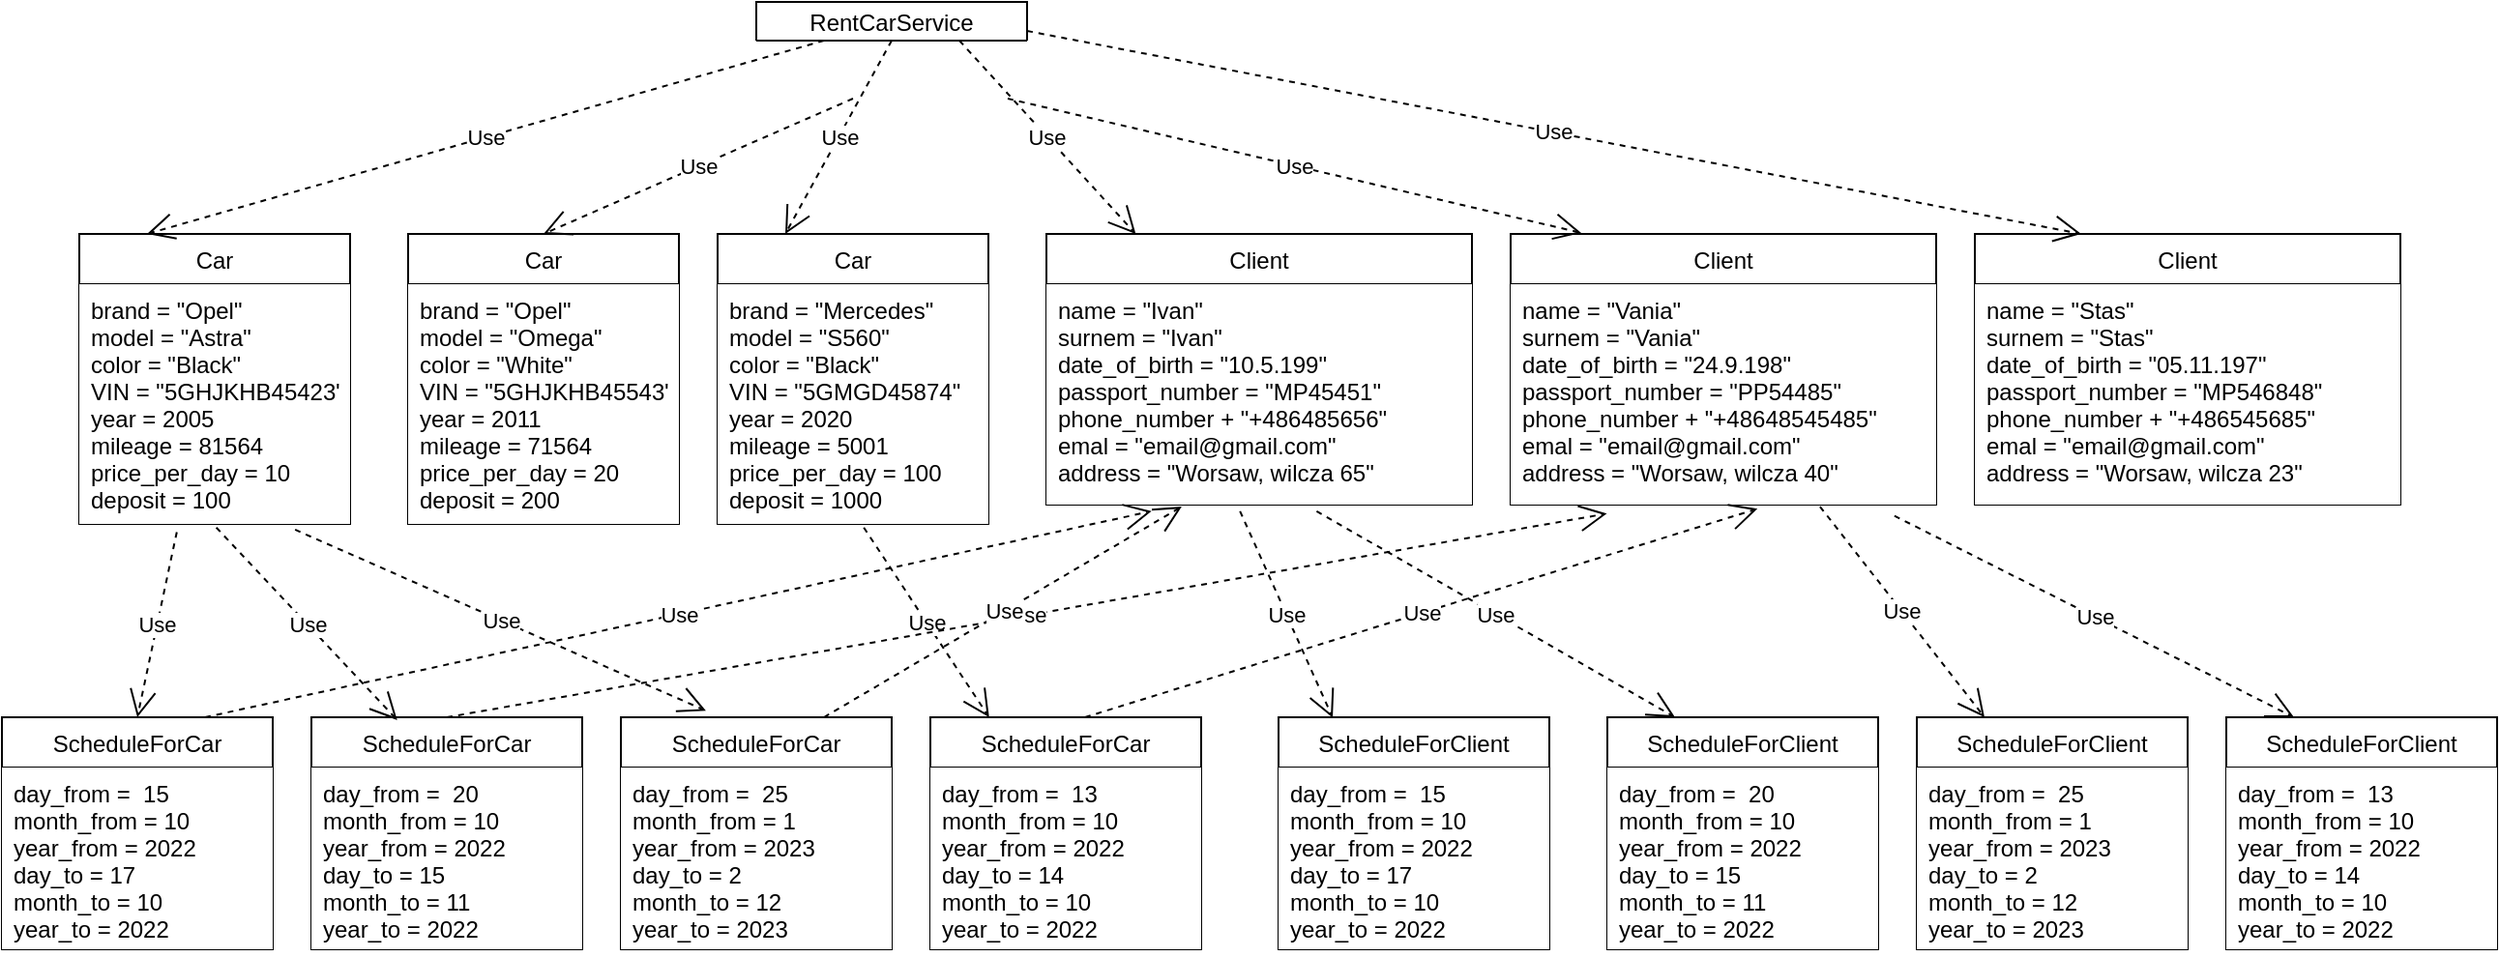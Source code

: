 <mxfile>
    <diagram id="RVqJQ7nGqCJHWQsZGS__" name="Страница 1">
        <mxGraphModel dx="1218" dy="987" grid="1" gridSize="10" guides="1" tooltips="1" connect="1" arrows="1" fold="1" page="1" pageScale="1" pageWidth="1169" pageHeight="827" math="0" shadow="0">
            <root>
                <mxCell id="0"/>
                <mxCell id="1" parent="0"/>
                <mxCell id="2" value="RentCarService" style="swimlane;fontStyle=0;childLayout=stackLayout;horizontal=1;startSize=26;fillColor=default;horizontalStack=0;resizeParent=1;resizeParentMax=0;resizeLast=0;collapsible=1;marginBottom=0;" vertex="1" parent="1">
                    <mxGeometry x="390" y="60" width="140" height="20" as="geometry"/>
                </mxCell>
                <mxCell id="7" value="Car" style="swimlane;fontStyle=0;childLayout=stackLayout;horizontal=1;startSize=26;fillColor=default;horizontalStack=0;resizeParent=1;resizeParentMax=0;resizeLast=0;collapsible=1;marginBottom=0;" vertex="1" parent="1">
                    <mxGeometry x="40" y="180" width="140" height="150" as="geometry"/>
                </mxCell>
                <mxCell id="9" value="brand = &quot;Opel&quot;&#10;model = &quot;Astra&quot;&#10;color = &quot;Black&quot;&#10;VIN = &quot;5GHJKHB45423&quot;&#10;year = 2005&#10;mileage = 81564&#10;price_per_day = 10&#10;deposit = 100" style="text;strokeColor=none;fillColor=default;align=left;verticalAlign=top;spacingLeft=4;spacingRight=4;overflow=hidden;rotatable=0;points=[[0,0.5],[1,0.5]];portConstraint=eastwest;" vertex="1" parent="7">
                    <mxGeometry y="26" width="140" height="124" as="geometry"/>
                </mxCell>
                <mxCell id="12" value="Car" style="swimlane;fontStyle=0;childLayout=stackLayout;horizontal=1;startSize=26;fillColor=default;horizontalStack=0;resizeParent=1;resizeParentMax=0;resizeLast=0;collapsible=1;marginBottom=0;" vertex="1" parent="1">
                    <mxGeometry x="210" y="180" width="140" height="150" as="geometry"/>
                </mxCell>
                <mxCell id="13" value="brand = &quot;Opel&quot;&#10;model = &quot;Omega&quot;&#10;color = &quot;White&quot;&#10;VIN = &quot;5GHJKHB45543&quot;&#10;year = 2011&#10;mileage = 71564&#10;price_per_day = 20&#10;deposit = 200" style="text;strokeColor=none;fillColor=default;align=left;verticalAlign=top;spacingLeft=4;spacingRight=4;overflow=hidden;rotatable=0;points=[[0,0.5],[1,0.5]];portConstraint=eastwest;" vertex="1" parent="12">
                    <mxGeometry y="26" width="140" height="124" as="geometry"/>
                </mxCell>
                <mxCell id="14" value="Car" style="swimlane;fontStyle=0;childLayout=stackLayout;horizontal=1;startSize=26;fillColor=default;horizontalStack=0;resizeParent=1;resizeParentMax=0;resizeLast=0;collapsible=1;marginBottom=0;" vertex="1" parent="1">
                    <mxGeometry x="370" y="180" width="140" height="150" as="geometry"/>
                </mxCell>
                <mxCell id="15" value="brand = &quot;Mercedes&quot;&#10;model = &quot;S560&quot;&#10;color = &quot;Black&quot;&#10;VIN = &quot;5GMGD45874&quot;&#10;year = 2020&#10;mileage = 5001&#10;price_per_day = 100&#10;deposit = 1000" style="text;strokeColor=none;fillColor=default;align=left;verticalAlign=top;spacingLeft=4;spacingRight=4;overflow=hidden;rotatable=0;points=[[0,0.5],[1,0.5]];portConstraint=eastwest;" vertex="1" parent="14">
                    <mxGeometry y="26" width="140" height="124" as="geometry"/>
                </mxCell>
                <mxCell id="16" value="Client" style="swimlane;fontStyle=0;childLayout=stackLayout;horizontal=1;startSize=26;fillColor=default;horizontalStack=0;resizeParent=1;resizeParentMax=0;resizeLast=0;collapsible=1;marginBottom=0;" vertex="1" parent="1">
                    <mxGeometry x="540" y="180" width="220" height="140" as="geometry"/>
                </mxCell>
                <mxCell id="17" value="name = &quot;Ivan&quot;&#10;surnem = &quot;Ivan&quot;&#10;date_of_birth = &quot;10.5.199&quot;&#10;passport_number = &quot;MP45451&quot;&#10;phone_number + &quot;+486485656&quot;&#10;emal = &quot;email@gmail.com&quot;&#10;address = &quot;Worsaw, wilcza 65&quot;" style="text;strokeColor=none;fillColor=default;align=left;verticalAlign=top;spacingLeft=4;spacingRight=4;overflow=hidden;rotatable=0;points=[[0,0.5],[1,0.5]];portConstraint=eastwest;" vertex="1" parent="16">
                    <mxGeometry y="26" width="220" height="114" as="geometry"/>
                </mxCell>
                <mxCell id="20" value="Client" style="swimlane;fontStyle=0;childLayout=stackLayout;horizontal=1;startSize=26;fillColor=default;horizontalStack=0;resizeParent=1;resizeParentMax=0;resizeLast=0;collapsible=1;marginBottom=0;" vertex="1" parent="1">
                    <mxGeometry x="1020" y="180" width="220" height="140" as="geometry"/>
                </mxCell>
                <mxCell id="21" value="name = &quot;Stas&quot;&#10;surnem = &quot;Stas&quot;&#10;date_of_birth = &quot;05.11.197&quot;&#10;passport_number = &quot;MP546848&quot;&#10;phone_number + &quot;+486545685&quot;&#10;emal = &quot;email@gmail.com&quot;&#10;address = &quot;Worsaw, wilcza 23&quot;" style="text;strokeColor=none;fillColor=default;align=left;verticalAlign=top;spacingLeft=4;spacingRight=4;overflow=hidden;rotatable=0;points=[[0,0.5],[1,0.5]];portConstraint=eastwest;" vertex="1" parent="20">
                    <mxGeometry y="26" width="220" height="114" as="geometry"/>
                </mxCell>
                <mxCell id="22" value="Client" style="swimlane;fontStyle=0;childLayout=stackLayout;horizontal=1;startSize=26;fillColor=default;horizontalStack=0;resizeParent=1;resizeParentMax=0;resizeLast=0;collapsible=1;marginBottom=0;" vertex="1" parent="1">
                    <mxGeometry x="780" y="180" width="220" height="140" as="geometry"/>
                </mxCell>
                <mxCell id="23" value="name = &quot;Vania&quot;&#10;surnem = &quot;Vania&quot;&#10;date_of_birth = &quot;24.9.198&quot;&#10;passport_number = &quot;PP54485&quot;&#10;phone_number + &quot;+48648545485&quot;&#10;emal = &quot;email@gmail.com&quot;&#10;address = &quot;Worsaw, wilcza 40&quot;" style="text;strokeColor=none;fillColor=default;align=left;verticalAlign=top;spacingLeft=4;spacingRight=4;overflow=hidden;rotatable=0;points=[[0,0.5],[1,0.5]];portConstraint=eastwest;" vertex="1" parent="22">
                    <mxGeometry y="26" width="220" height="114" as="geometry"/>
                </mxCell>
                <mxCell id="24" value="ScheduleForCar" style="swimlane;fontStyle=0;childLayout=stackLayout;horizontal=1;startSize=26;fillColor=default;horizontalStack=0;resizeParent=1;resizeParentMax=0;resizeLast=0;collapsible=1;marginBottom=0;" vertex="1" parent="1">
                    <mxGeometry y="430" width="140" height="120" as="geometry"/>
                </mxCell>
                <mxCell id="25" value="day_from =  15&#10;month_from = 10&#10;year_from = 2022&#10;day_to = 17&#10;month_to = 10&#10;year_to = 2022" style="text;strokeColor=none;fillColor=default;align=left;verticalAlign=top;spacingLeft=4;spacingRight=4;overflow=hidden;rotatable=0;points=[[0,0.5],[1,0.5]];portConstraint=eastwest;" vertex="1" parent="24">
                    <mxGeometry y="26" width="140" height="94" as="geometry"/>
                </mxCell>
                <mxCell id="28" value="ScheduleForCar" style="swimlane;fontStyle=0;childLayout=stackLayout;horizontal=1;startSize=26;fillColor=default;horizontalStack=0;resizeParent=1;resizeParentMax=0;resizeLast=0;collapsible=1;marginBottom=0;" vertex="1" parent="1">
                    <mxGeometry x="160" y="430" width="140" height="120" as="geometry"/>
                </mxCell>
                <mxCell id="29" value="day_from =  20&#10;month_from = 10&#10;year_from = 2022&#10;day_to = 15&#10;month_to = 11&#10;year_to = 2022" style="text;strokeColor=none;fillColor=default;align=left;verticalAlign=top;spacingLeft=4;spacingRight=4;overflow=hidden;rotatable=0;points=[[0,0.5],[1,0.5]];portConstraint=eastwest;" vertex="1" parent="28">
                    <mxGeometry y="26" width="140" height="94" as="geometry"/>
                </mxCell>
                <mxCell id="30" value="ScheduleForCar" style="swimlane;fontStyle=0;childLayout=stackLayout;horizontal=1;startSize=26;fillColor=default;horizontalStack=0;resizeParent=1;resizeParentMax=0;resizeLast=0;collapsible=1;marginBottom=0;" vertex="1" parent="1">
                    <mxGeometry x="320" y="430" width="140" height="120" as="geometry"/>
                </mxCell>
                <mxCell id="31" value="day_from =  25&#10;month_from = 1&#10;year_from = 2023&#10;day_to = 2&#10;month_to = 12&#10;year_to = 2023" style="text;strokeColor=none;fillColor=default;align=left;verticalAlign=top;spacingLeft=4;spacingRight=4;overflow=hidden;rotatable=0;points=[[0,0.5],[1,0.5]];portConstraint=eastwest;" vertex="1" parent="30">
                    <mxGeometry y="26" width="140" height="94" as="geometry"/>
                </mxCell>
                <mxCell id="32" value="ScheduleForCar" style="swimlane;fontStyle=0;childLayout=stackLayout;horizontal=1;startSize=26;fillColor=default;horizontalStack=0;resizeParent=1;resizeParentMax=0;resizeLast=0;collapsible=1;marginBottom=0;" vertex="1" parent="1">
                    <mxGeometry x="480" y="430" width="140" height="120" as="geometry"/>
                </mxCell>
                <mxCell id="33" value="day_from =  13&#10;month_from = 10&#10;year_from = 2022&#10;day_to = 14&#10;month_to = 10&#10;year_to = 2022" style="text;strokeColor=none;fillColor=default;align=left;verticalAlign=top;spacingLeft=4;spacingRight=4;overflow=hidden;rotatable=0;points=[[0,0.5],[1,0.5]];portConstraint=eastwest;" vertex="1" parent="32">
                    <mxGeometry y="26" width="140" height="94" as="geometry"/>
                </mxCell>
                <mxCell id="34" value="ScheduleForClient" style="swimlane;fontStyle=0;childLayout=stackLayout;horizontal=1;startSize=26;fillColor=default;horizontalStack=0;resizeParent=1;resizeParentMax=0;resizeLast=0;collapsible=1;marginBottom=0;" vertex="1" parent="1">
                    <mxGeometry x="660" y="430" width="140" height="120" as="geometry"/>
                </mxCell>
                <mxCell id="35" value="day_from =  15&#10;month_from = 10&#10;year_from = 2022&#10;day_to = 17&#10;month_to = 10&#10;year_to = 2022" style="text;strokeColor=none;fillColor=default;align=left;verticalAlign=top;spacingLeft=4;spacingRight=4;overflow=hidden;rotatable=0;points=[[0,0.5],[1,0.5]];portConstraint=eastwest;" vertex="1" parent="34">
                    <mxGeometry y="26" width="140" height="94" as="geometry"/>
                </mxCell>
                <mxCell id="36" value="ScheduleForClient" style="swimlane;fontStyle=0;childLayout=stackLayout;horizontal=1;startSize=26;fillColor=default;horizontalStack=0;resizeParent=1;resizeParentMax=0;resizeLast=0;collapsible=1;marginBottom=0;" vertex="1" parent="1">
                    <mxGeometry x="830" y="430" width="140" height="120" as="geometry"/>
                </mxCell>
                <mxCell id="37" value="day_from =  20&#10;month_from = 10&#10;year_from = 2022&#10;day_to = 15&#10;month_to = 11&#10;year_to = 2022" style="text;strokeColor=none;fillColor=default;align=left;verticalAlign=top;spacingLeft=4;spacingRight=4;overflow=hidden;rotatable=0;points=[[0,0.5],[1,0.5]];portConstraint=eastwest;" vertex="1" parent="36">
                    <mxGeometry y="26" width="140" height="94" as="geometry"/>
                </mxCell>
                <mxCell id="38" value="ScheduleForClient" style="swimlane;fontStyle=0;childLayout=stackLayout;horizontal=1;startSize=26;fillColor=default;horizontalStack=0;resizeParent=1;resizeParentMax=0;resizeLast=0;collapsible=1;marginBottom=0;" vertex="1" parent="1">
                    <mxGeometry x="990" y="430" width="140" height="120" as="geometry"/>
                </mxCell>
                <mxCell id="39" value="day_from =  25&#10;month_from = 1&#10;year_from = 2023&#10;day_to = 2&#10;month_to = 12&#10;year_to = 2023" style="text;strokeColor=none;fillColor=default;align=left;verticalAlign=top;spacingLeft=4;spacingRight=4;overflow=hidden;rotatable=0;points=[[0,0.5],[1,0.5]];portConstraint=eastwest;" vertex="1" parent="38">
                    <mxGeometry y="26" width="140" height="94" as="geometry"/>
                </mxCell>
                <mxCell id="40" value="ScheduleForClient" style="swimlane;fontStyle=0;childLayout=stackLayout;horizontal=1;startSize=26;fillColor=default;horizontalStack=0;resizeParent=1;resizeParentMax=0;resizeLast=0;collapsible=1;marginBottom=0;" vertex="1" parent="1">
                    <mxGeometry x="1150" y="430" width="140" height="120" as="geometry"/>
                </mxCell>
                <mxCell id="41" value="day_from =  13&#10;month_from = 10&#10;year_from = 2022&#10;day_to = 14&#10;month_to = 10&#10;year_to = 2022" style="text;strokeColor=none;fillColor=default;align=left;verticalAlign=top;spacingLeft=4;spacingRight=4;overflow=hidden;rotatable=0;points=[[0,0.5],[1,0.5]];portConstraint=eastwest;" vertex="1" parent="40">
                    <mxGeometry y="26" width="140" height="94" as="geometry"/>
                </mxCell>
                <mxCell id="42" value="Use" style="endArrow=open;endSize=12;dashed=1;html=1;entryX=0.5;entryY=0;entryDx=0;entryDy=0;exitX=0.36;exitY=1.034;exitDx=0;exitDy=0;exitPerimeter=0;" edge="1" parent="1" source="9" target="24">
                    <mxGeometry width="160" relative="1" as="geometry">
                        <mxPoint x="30" y="380" as="sourcePoint"/>
                        <mxPoint x="660" y="260" as="targetPoint"/>
                    </mxGeometry>
                </mxCell>
                <mxCell id="43" value="Use" style="endArrow=open;endSize=12;dashed=1;html=1;exitX=0.506;exitY=1.015;exitDx=0;exitDy=0;exitPerimeter=0;entryX=0.317;entryY=0.012;entryDx=0;entryDy=0;entryPerimeter=0;" edge="1" parent="1" source="9" target="28">
                    <mxGeometry width="160" relative="1" as="geometry">
                        <mxPoint x="80" y="440" as="sourcePoint"/>
                        <mxPoint x="130" y="380" as="targetPoint"/>
                    </mxGeometry>
                </mxCell>
                <mxCell id="44" value="Use" style="endArrow=open;endSize=12;dashed=1;html=1;entryX=0.314;entryY=-0.028;entryDx=0;entryDy=0;entryPerimeter=0;exitX=0.797;exitY=1.024;exitDx=0;exitDy=0;exitPerimeter=0;" edge="1" parent="1" source="9" target="30">
                    <mxGeometry width="160" relative="1" as="geometry">
                        <mxPoint x="260" y="380" as="sourcePoint"/>
                        <mxPoint x="100.88" y="349.38" as="targetPoint"/>
                    </mxGeometry>
                </mxCell>
                <mxCell id="45" value="Use" style="endArrow=open;endSize=12;dashed=1;html=1;exitX=0.54;exitY=1.015;exitDx=0;exitDy=0;exitPerimeter=0;" edge="1" parent="1" source="15" target="32">
                    <mxGeometry width="160" relative="1" as="geometry">
                        <mxPoint x="100" y="460" as="sourcePoint"/>
                        <mxPoint x="430" y="360" as="targetPoint"/>
                    </mxGeometry>
                </mxCell>
                <mxCell id="46" value="Use" style="endArrow=open;endSize=12;dashed=1;html=1;exitX=0.75;exitY=0;exitDx=0;exitDy=0;entryX=0.247;entryY=1.03;entryDx=0;entryDy=0;entryPerimeter=0;" edge="1" parent="1" source="24" target="17">
                    <mxGeometry width="160" relative="1" as="geometry">
                        <mxPoint x="110" y="470" as="sourcePoint"/>
                        <mxPoint x="600" y="340" as="targetPoint"/>
                    </mxGeometry>
                </mxCell>
                <mxCell id="47" value="Use" style="endArrow=open;endSize=12;dashed=1;html=1;exitX=0.5;exitY=0;exitDx=0;exitDy=0;entryX=0.226;entryY=1.041;entryDx=0;entryDy=0;entryPerimeter=0;" edge="1" parent="1" source="28" target="23">
                    <mxGeometry width="160" relative="1" as="geometry">
                        <mxPoint x="120" y="480" as="sourcePoint"/>
                        <mxPoint x="130.88" y="379.38" as="targetPoint"/>
                    </mxGeometry>
                </mxCell>
                <mxCell id="48" value="Use" style="endArrow=open;endSize=12;dashed=1;html=1;exitX=0.75;exitY=0;exitDx=0;exitDy=0;entryX=0.318;entryY=1.009;entryDx=0;entryDy=0;entryPerimeter=0;" edge="1" parent="1" source="30" target="17">
                    <mxGeometry width="160" relative="1" as="geometry">
                        <mxPoint x="130" y="490" as="sourcePoint"/>
                        <mxPoint x="140.88" y="389.38" as="targetPoint"/>
                    </mxGeometry>
                </mxCell>
                <mxCell id="49" value="Use" style="endArrow=open;endSize=12;dashed=1;html=1;exitX=0.571;exitY=0;exitDx=0;exitDy=0;entryX=0.58;entryY=1.019;entryDx=0;entryDy=0;entryPerimeter=0;exitPerimeter=0;" edge="1" parent="1" source="32" target="23">
                    <mxGeometry width="160" relative="1" as="geometry">
                        <mxPoint x="140" y="500" as="sourcePoint"/>
                        <mxPoint x="150.88" y="399.38" as="targetPoint"/>
                    </mxGeometry>
                </mxCell>
                <mxCell id="50" value="Use" style="endArrow=open;endSize=12;dashed=1;html=1;exitX=0.455;exitY=1.03;exitDx=0;exitDy=0;entryX=0.2;entryY=0.002;entryDx=0;entryDy=0;entryPerimeter=0;exitPerimeter=0;" edge="1" parent="1" source="17" target="34">
                    <mxGeometry width="160" relative="1" as="geometry">
                        <mxPoint x="150" y="510" as="sourcePoint"/>
                        <mxPoint x="160.88" y="409.38" as="targetPoint"/>
                    </mxGeometry>
                </mxCell>
                <mxCell id="52" value="Use" style="endArrow=open;endSize=12;dashed=1;html=1;exitX=0.635;exitY=1.03;exitDx=0;exitDy=0;entryX=0.25;entryY=0;entryDx=0;entryDy=0;exitPerimeter=0;" edge="1" parent="1" source="17" target="36">
                    <mxGeometry width="160" relative="1" as="geometry">
                        <mxPoint x="160" y="520" as="sourcePoint"/>
                        <mxPoint x="170.88" y="419.38" as="targetPoint"/>
                    </mxGeometry>
                </mxCell>
                <mxCell id="53" value="Use" style="endArrow=open;endSize=12;dashed=1;html=1;exitX=0.727;exitY=1.009;exitDx=0;exitDy=0;entryX=0.25;entryY=0;entryDx=0;entryDy=0;exitPerimeter=0;" edge="1" parent="1" source="23" target="38">
                    <mxGeometry width="160" relative="1" as="geometry">
                        <mxPoint x="170" y="530" as="sourcePoint"/>
                        <mxPoint x="180.88" y="429.38" as="targetPoint"/>
                    </mxGeometry>
                </mxCell>
                <mxCell id="54" value="Use" style="endArrow=open;endSize=12;dashed=1;html=1;exitX=0.902;exitY=1.051;exitDx=0;exitDy=0;entryX=0.25;entryY=0;entryDx=0;entryDy=0;exitPerimeter=0;" edge="1" parent="1" source="23" target="40">
                    <mxGeometry width="160" relative="1" as="geometry">
                        <mxPoint x="180" y="540" as="sourcePoint"/>
                        <mxPoint x="190.88" y="439.38" as="targetPoint"/>
                    </mxGeometry>
                </mxCell>
                <mxCell id="55" value="Use" style="endArrow=open;endSize=12;dashed=1;html=1;exitX=0.25;exitY=1;exitDx=0;exitDy=0;entryX=0.25;entryY=0;entryDx=0;entryDy=0;" edge="1" parent="1" source="2" target="7">
                    <mxGeometry width="160" relative="1" as="geometry">
                        <mxPoint x="190" y="550" as="sourcePoint"/>
                        <mxPoint x="200.88" y="449.38" as="targetPoint"/>
                    </mxGeometry>
                </mxCell>
                <mxCell id="56" value="Use" style="endArrow=open;endSize=12;dashed=1;html=1;entryX=0.5;entryY=0;entryDx=0;entryDy=0;" edge="1" parent="1" target="12">
                    <mxGeometry width="160" relative="1" as="geometry">
                        <mxPoint x="440" y="110" as="sourcePoint"/>
                        <mxPoint x="210.88" y="459.38" as="targetPoint"/>
                    </mxGeometry>
                </mxCell>
                <mxCell id="57" value="Use" style="endArrow=open;endSize=12;dashed=1;html=1;exitX=0.5;exitY=1;exitDx=0;exitDy=0;entryX=0.25;entryY=0;entryDx=0;entryDy=0;" edge="1" parent="1" source="2" target="14">
                    <mxGeometry width="160" relative="1" as="geometry">
                        <mxPoint x="210" y="570" as="sourcePoint"/>
                        <mxPoint x="220.88" y="469.38" as="targetPoint"/>
                    </mxGeometry>
                </mxCell>
                <mxCell id="58" value="Use" style="endArrow=open;endSize=12;dashed=1;html=1;exitX=0.75;exitY=1;exitDx=0;exitDy=0;" edge="1" parent="1" source="2" target="16">
                    <mxGeometry width="160" relative="1" as="geometry">
                        <mxPoint x="220" y="580" as="sourcePoint"/>
                        <mxPoint x="230.88" y="479.38" as="targetPoint"/>
                    </mxGeometry>
                </mxCell>
                <mxCell id="59" value="Use" style="endArrow=open;endSize=12;dashed=1;html=1;entryX=0.166;entryY=-0.004;entryDx=0;entryDy=0;entryPerimeter=0;" edge="1" parent="1" target="22">
                    <mxGeometry width="160" relative="1" as="geometry">
                        <mxPoint x="520" y="110" as="sourcePoint"/>
                        <mxPoint x="240.88" y="489.38" as="targetPoint"/>
                    </mxGeometry>
                </mxCell>
                <mxCell id="60" value="Use" style="endArrow=open;endSize=12;dashed=1;html=1;exitX=1;exitY=0.75;exitDx=0;exitDy=0;entryX=0.25;entryY=0;entryDx=0;entryDy=0;" edge="1" parent="1" source="2" target="20">
                    <mxGeometry width="160" relative="1" as="geometry">
                        <mxPoint x="240" y="600" as="sourcePoint"/>
                        <mxPoint x="250.88" y="499.38" as="targetPoint"/>
                    </mxGeometry>
                </mxCell>
            </root>
        </mxGraphModel>
    </diagram>
</mxfile>